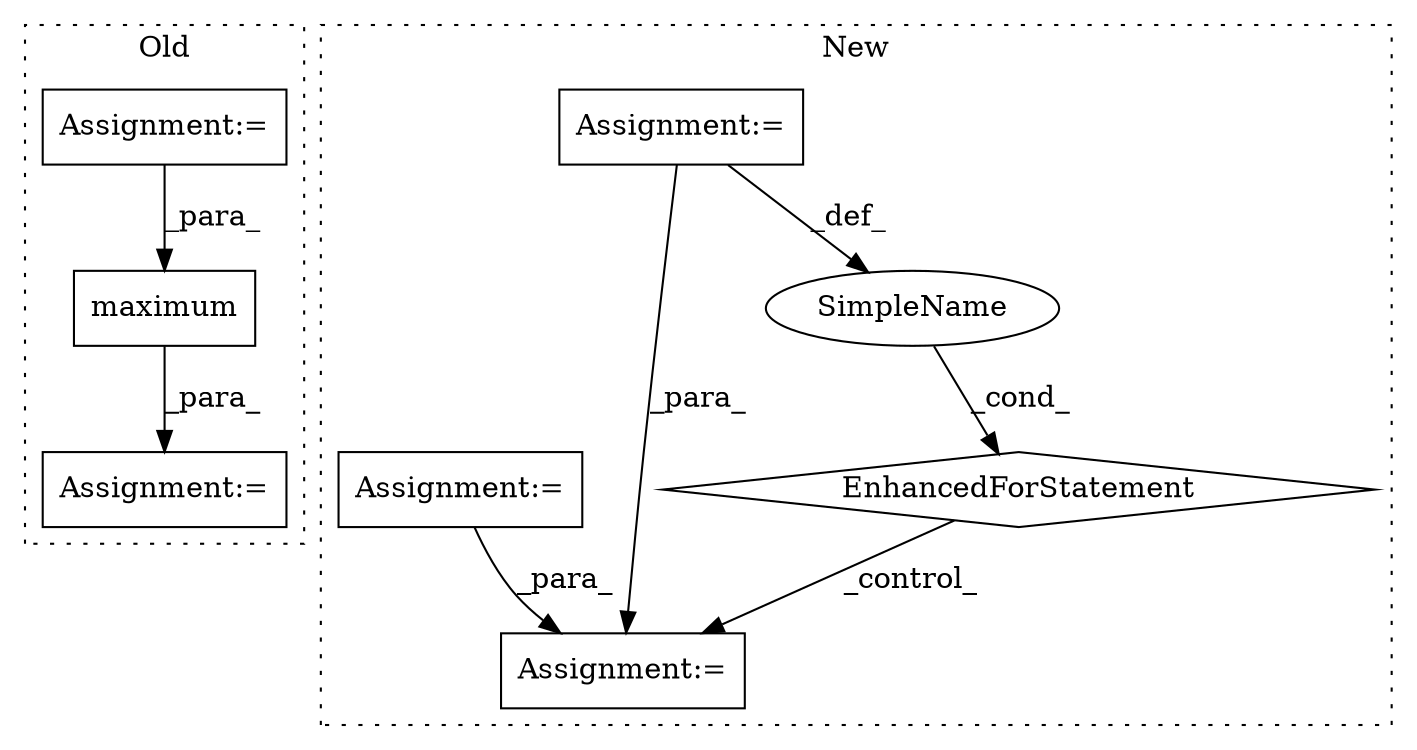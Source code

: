 digraph G {
subgraph cluster0 {
1 [label="maximum" a="32" s="8433,8474" l="8,1" shape="box"];
3 [label="Assignment:=" a="7" s="8727" l="1" shape="box"];
7 [label="Assignment:=" a="7" s="8372" l="1" shape="box"];
label = "Old";
style="dotted";
}
subgraph cluster1 {
2 [label="EnhancedForStatement" a="70" s="8881,9000" l="86,2" shape="diamond"];
4 [label="Assignment:=" a="7" s="9017" l="1" shape="box"];
5 [label="SimpleName" a="42" s="8975" l="2" shape="ellipse"];
6 [label="Assignment:=" a="7" s="8881,9000" l="86,2" shape="box"];
8 [label="Assignment:=" a="7" s="8844" l="1" shape="box"];
label = "New";
style="dotted";
}
1 -> 3 [label="_para_"];
2 -> 4 [label="_control_"];
5 -> 2 [label="_cond_"];
6 -> 5 [label="_def_"];
6 -> 4 [label="_para_"];
7 -> 1 [label="_para_"];
8 -> 4 [label="_para_"];
}